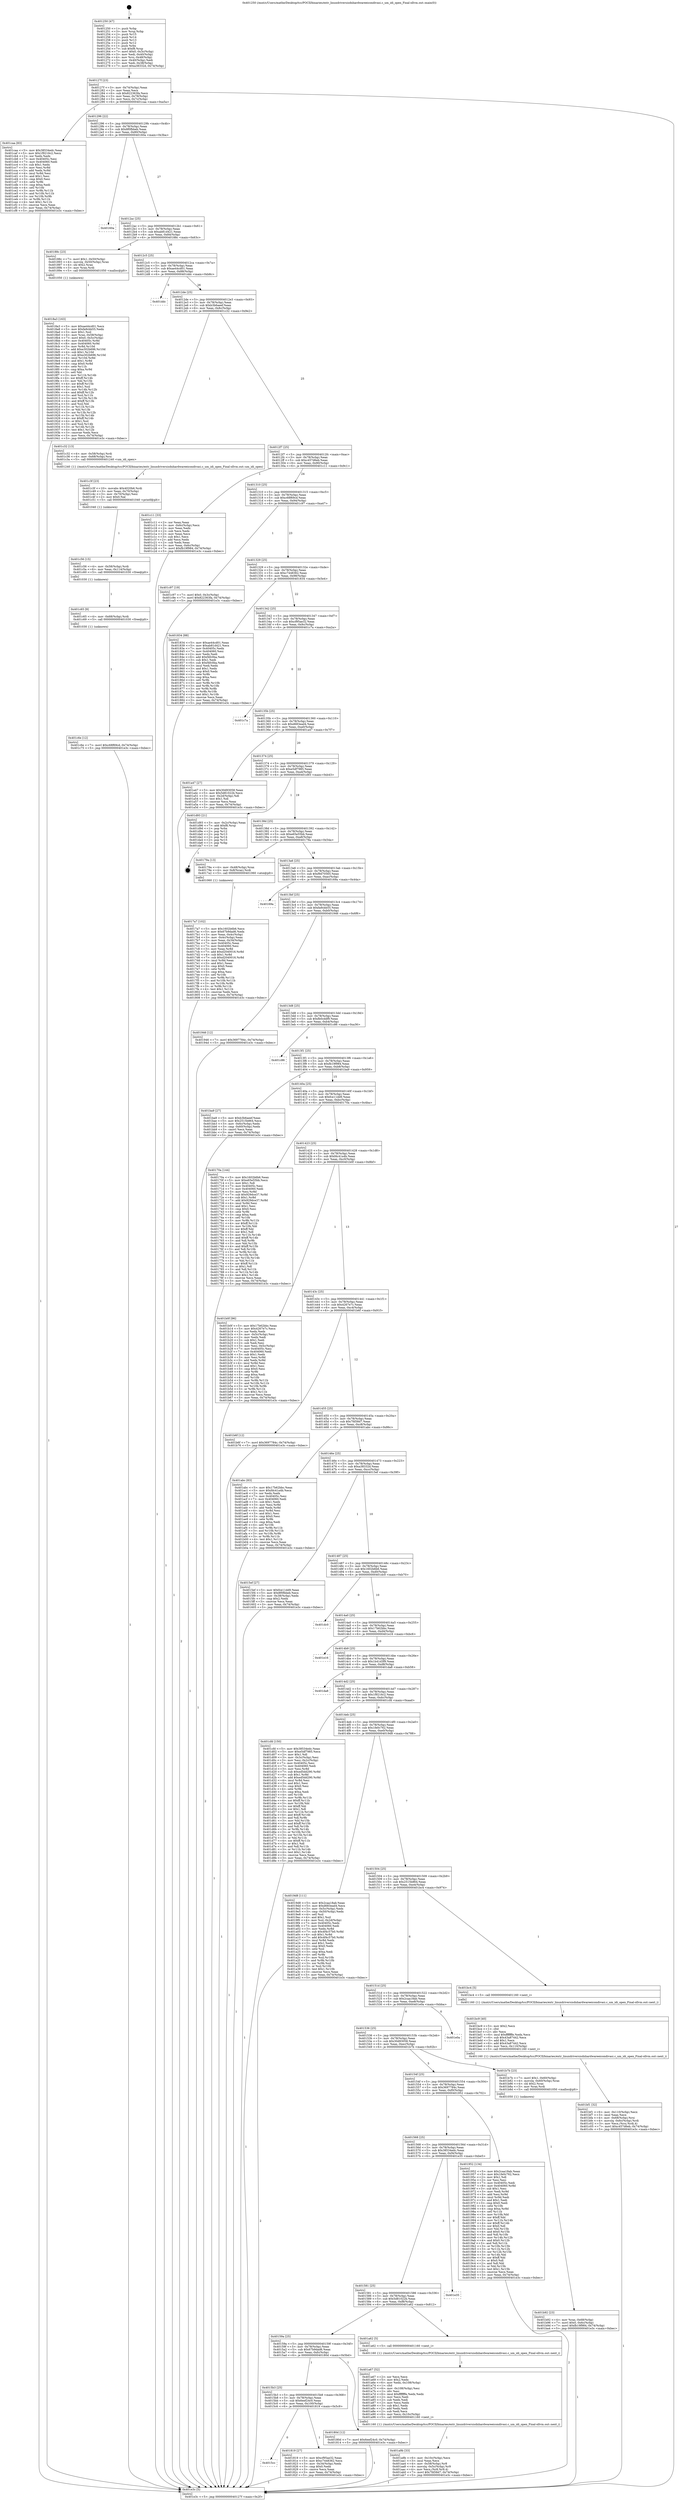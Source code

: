 digraph "0x401250" {
  label = "0x401250 (/mnt/c/Users/mathe/Desktop/tcc/POCII/binaries/extr_linuxdriversisdnhardwareeicondivasi.c_um_idi_open_Final-ollvm.out::main(0))"
  labelloc = "t"
  node[shape=record]

  Entry [label="",width=0.3,height=0.3,shape=circle,fillcolor=black,style=filled]
  "0x40127f" [label="{
     0x40127f [23]\l
     | [instrs]\l
     &nbsp;&nbsp;0x40127f \<+3\>: mov -0x74(%rbp),%eax\l
     &nbsp;&nbsp;0x401282 \<+2\>: mov %eax,%ecx\l
     &nbsp;&nbsp;0x401284 \<+6\>: sub $0x822363fa,%ecx\l
     &nbsp;&nbsp;0x40128a \<+3\>: mov %eax,-0x78(%rbp)\l
     &nbsp;&nbsp;0x40128d \<+3\>: mov %ecx,-0x7c(%rbp)\l
     &nbsp;&nbsp;0x401290 \<+6\>: je 0000000000401caa \<main+0xa5a\>\l
  }"]
  "0x401caa" [label="{
     0x401caa [83]\l
     | [instrs]\l
     &nbsp;&nbsp;0x401caa \<+5\>: mov $0x38534edc,%eax\l
     &nbsp;&nbsp;0x401caf \<+5\>: mov $0x1f9216c2,%ecx\l
     &nbsp;&nbsp;0x401cb4 \<+2\>: xor %edx,%edx\l
     &nbsp;&nbsp;0x401cb6 \<+7\>: mov 0x40405c,%esi\l
     &nbsp;&nbsp;0x401cbd \<+7\>: mov 0x404060,%edi\l
     &nbsp;&nbsp;0x401cc4 \<+3\>: sub $0x1,%edx\l
     &nbsp;&nbsp;0x401cc7 \<+3\>: mov %esi,%r8d\l
     &nbsp;&nbsp;0x401cca \<+3\>: add %edx,%r8d\l
     &nbsp;&nbsp;0x401ccd \<+4\>: imul %r8d,%esi\l
     &nbsp;&nbsp;0x401cd1 \<+3\>: and $0x1,%esi\l
     &nbsp;&nbsp;0x401cd4 \<+3\>: cmp $0x0,%esi\l
     &nbsp;&nbsp;0x401cd7 \<+4\>: sete %r9b\l
     &nbsp;&nbsp;0x401cdb \<+3\>: cmp $0xa,%edi\l
     &nbsp;&nbsp;0x401cde \<+4\>: setl %r10b\l
     &nbsp;&nbsp;0x401ce2 \<+3\>: mov %r9b,%r11b\l
     &nbsp;&nbsp;0x401ce5 \<+3\>: and %r10b,%r11b\l
     &nbsp;&nbsp;0x401ce8 \<+3\>: xor %r10b,%r9b\l
     &nbsp;&nbsp;0x401ceb \<+3\>: or %r9b,%r11b\l
     &nbsp;&nbsp;0x401cee \<+4\>: test $0x1,%r11b\l
     &nbsp;&nbsp;0x401cf2 \<+3\>: cmovne %ecx,%eax\l
     &nbsp;&nbsp;0x401cf5 \<+3\>: mov %eax,-0x74(%rbp)\l
     &nbsp;&nbsp;0x401cf8 \<+5\>: jmp 0000000000401e3c \<main+0xbec\>\l
  }"]
  "0x401296" [label="{
     0x401296 [22]\l
     | [instrs]\l
     &nbsp;&nbsp;0x401296 \<+5\>: jmp 000000000040129b \<main+0x4b\>\l
     &nbsp;&nbsp;0x40129b \<+3\>: mov -0x78(%rbp),%eax\l
     &nbsp;&nbsp;0x40129e \<+5\>: sub $0x8f0fbbeb,%eax\l
     &nbsp;&nbsp;0x4012a3 \<+3\>: mov %eax,-0x80(%rbp)\l
     &nbsp;&nbsp;0x4012a6 \<+6\>: je 000000000040160a \<main+0x3ba\>\l
  }"]
  Exit [label="",width=0.3,height=0.3,shape=circle,fillcolor=black,style=filled,peripheries=2]
  "0x40160a" [label="{
     0x40160a\l
  }", style=dashed]
  "0x4012ac" [label="{
     0x4012ac [25]\l
     | [instrs]\l
     &nbsp;&nbsp;0x4012ac \<+5\>: jmp 00000000004012b1 \<main+0x61\>\l
     &nbsp;&nbsp;0x4012b1 \<+3\>: mov -0x78(%rbp),%eax\l
     &nbsp;&nbsp;0x4012b4 \<+5\>: sub $0xab81d421,%eax\l
     &nbsp;&nbsp;0x4012b9 \<+6\>: mov %eax,-0x84(%rbp)\l
     &nbsp;&nbsp;0x4012bf \<+6\>: je 000000000040188c \<main+0x63c\>\l
  }"]
  "0x401c6e" [label="{
     0x401c6e [12]\l
     | [instrs]\l
     &nbsp;&nbsp;0x401c6e \<+7\>: movl $0xc68f69cd,-0x74(%rbp)\l
     &nbsp;&nbsp;0x401c75 \<+5\>: jmp 0000000000401e3c \<main+0xbec\>\l
  }"]
  "0x40188c" [label="{
     0x40188c [23]\l
     | [instrs]\l
     &nbsp;&nbsp;0x40188c \<+7\>: movl $0x1,-0x50(%rbp)\l
     &nbsp;&nbsp;0x401893 \<+4\>: movslq -0x50(%rbp),%rax\l
     &nbsp;&nbsp;0x401897 \<+4\>: shl $0x2,%rax\l
     &nbsp;&nbsp;0x40189b \<+3\>: mov %rax,%rdi\l
     &nbsp;&nbsp;0x40189e \<+5\>: call 0000000000401050 \<malloc@plt\>\l
     | [calls]\l
     &nbsp;&nbsp;0x401050 \{1\} (unknown)\l
  }"]
  "0x4012c5" [label="{
     0x4012c5 [25]\l
     | [instrs]\l
     &nbsp;&nbsp;0x4012c5 \<+5\>: jmp 00000000004012ca \<main+0x7a\>\l
     &nbsp;&nbsp;0x4012ca \<+3\>: mov -0x78(%rbp),%eax\l
     &nbsp;&nbsp;0x4012cd \<+5\>: sub $0xae44cd01,%eax\l
     &nbsp;&nbsp;0x4012d2 \<+6\>: mov %eax,-0x88(%rbp)\l
     &nbsp;&nbsp;0x4012d8 \<+6\>: je 0000000000401ddc \<main+0xb8c\>\l
  }"]
  "0x401c65" [label="{
     0x401c65 [9]\l
     | [instrs]\l
     &nbsp;&nbsp;0x401c65 \<+4\>: mov -0x68(%rbp),%rdi\l
     &nbsp;&nbsp;0x401c69 \<+5\>: call 0000000000401030 \<free@plt\>\l
     | [calls]\l
     &nbsp;&nbsp;0x401030 \{1\} (unknown)\l
  }"]
  "0x401ddc" [label="{
     0x401ddc\l
  }", style=dashed]
  "0x4012de" [label="{
     0x4012de [25]\l
     | [instrs]\l
     &nbsp;&nbsp;0x4012de \<+5\>: jmp 00000000004012e3 \<main+0x93\>\l
     &nbsp;&nbsp;0x4012e3 \<+3\>: mov -0x78(%rbp),%eax\l
     &nbsp;&nbsp;0x4012e6 \<+5\>: sub $0xb3b6aeef,%eax\l
     &nbsp;&nbsp;0x4012eb \<+6\>: mov %eax,-0x8c(%rbp)\l
     &nbsp;&nbsp;0x4012f1 \<+6\>: je 0000000000401c32 \<main+0x9e2\>\l
  }"]
  "0x401c56" [label="{
     0x401c56 [15]\l
     | [instrs]\l
     &nbsp;&nbsp;0x401c56 \<+4\>: mov -0x58(%rbp),%rdi\l
     &nbsp;&nbsp;0x401c5a \<+6\>: mov %eax,-0x114(%rbp)\l
     &nbsp;&nbsp;0x401c60 \<+5\>: call 0000000000401030 \<free@plt\>\l
     | [calls]\l
     &nbsp;&nbsp;0x401030 \{1\} (unknown)\l
  }"]
  "0x401c32" [label="{
     0x401c32 [13]\l
     | [instrs]\l
     &nbsp;&nbsp;0x401c32 \<+4\>: mov -0x58(%rbp),%rdi\l
     &nbsp;&nbsp;0x401c36 \<+4\>: mov -0x68(%rbp),%rsi\l
     &nbsp;&nbsp;0x401c3a \<+5\>: call 0000000000401240 \<um_idi_open\>\l
     | [calls]\l
     &nbsp;&nbsp;0x401240 \{1\} (/mnt/c/Users/mathe/Desktop/tcc/POCII/binaries/extr_linuxdriversisdnhardwareeicondivasi.c_um_idi_open_Final-ollvm.out::um_idi_open)\l
  }"]
  "0x4012f7" [label="{
     0x4012f7 [25]\l
     | [instrs]\l
     &nbsp;&nbsp;0x4012f7 \<+5\>: jmp 00000000004012fc \<main+0xac\>\l
     &nbsp;&nbsp;0x4012fc \<+3\>: mov -0x78(%rbp),%eax\l
     &nbsp;&nbsp;0x4012ff \<+5\>: sub $0xc457d6eb,%eax\l
     &nbsp;&nbsp;0x401304 \<+6\>: mov %eax,-0x90(%rbp)\l
     &nbsp;&nbsp;0x40130a \<+6\>: je 0000000000401c11 \<main+0x9c1\>\l
  }"]
  "0x401c3f" [label="{
     0x401c3f [23]\l
     | [instrs]\l
     &nbsp;&nbsp;0x401c3f \<+10\>: movabs $0x4020b6,%rdi\l
     &nbsp;&nbsp;0x401c49 \<+3\>: mov %eax,-0x70(%rbp)\l
     &nbsp;&nbsp;0x401c4c \<+3\>: mov -0x70(%rbp),%esi\l
     &nbsp;&nbsp;0x401c4f \<+2\>: mov $0x0,%al\l
     &nbsp;&nbsp;0x401c51 \<+5\>: call 0000000000401040 \<printf@plt\>\l
     | [calls]\l
     &nbsp;&nbsp;0x401040 \{1\} (unknown)\l
  }"]
  "0x401c11" [label="{
     0x401c11 [33]\l
     | [instrs]\l
     &nbsp;&nbsp;0x401c11 \<+2\>: xor %eax,%eax\l
     &nbsp;&nbsp;0x401c13 \<+3\>: mov -0x6c(%rbp),%ecx\l
     &nbsp;&nbsp;0x401c16 \<+2\>: mov %eax,%edx\l
     &nbsp;&nbsp;0x401c18 \<+2\>: sub %ecx,%edx\l
     &nbsp;&nbsp;0x401c1a \<+2\>: mov %eax,%ecx\l
     &nbsp;&nbsp;0x401c1c \<+3\>: sub $0x1,%ecx\l
     &nbsp;&nbsp;0x401c1f \<+2\>: add %ecx,%edx\l
     &nbsp;&nbsp;0x401c21 \<+2\>: sub %edx,%eax\l
     &nbsp;&nbsp;0x401c23 \<+3\>: mov %eax,-0x6c(%rbp)\l
     &nbsp;&nbsp;0x401c26 \<+7\>: movl $0xfb19f984,-0x74(%rbp)\l
     &nbsp;&nbsp;0x401c2d \<+5\>: jmp 0000000000401e3c \<main+0xbec\>\l
  }"]
  "0x401310" [label="{
     0x401310 [25]\l
     | [instrs]\l
     &nbsp;&nbsp;0x401310 \<+5\>: jmp 0000000000401315 \<main+0xc5\>\l
     &nbsp;&nbsp;0x401315 \<+3\>: mov -0x78(%rbp),%eax\l
     &nbsp;&nbsp;0x401318 \<+5\>: sub $0xc68f69cd,%eax\l
     &nbsp;&nbsp;0x40131d \<+6\>: mov %eax,-0x94(%rbp)\l
     &nbsp;&nbsp;0x401323 \<+6\>: je 0000000000401c97 \<main+0xa47\>\l
  }"]
  "0x401bf1" [label="{
     0x401bf1 [32]\l
     | [instrs]\l
     &nbsp;&nbsp;0x401bf1 \<+6\>: mov -0x110(%rbp),%ecx\l
     &nbsp;&nbsp;0x401bf7 \<+3\>: imul %eax,%ecx\l
     &nbsp;&nbsp;0x401bfa \<+4\>: mov -0x68(%rbp),%rsi\l
     &nbsp;&nbsp;0x401bfe \<+4\>: movslq -0x6c(%rbp),%rdi\l
     &nbsp;&nbsp;0x401c02 \<+3\>: mov %ecx,(%rsi,%rdi,4)\l
     &nbsp;&nbsp;0x401c05 \<+7\>: movl $0xc457d6eb,-0x74(%rbp)\l
     &nbsp;&nbsp;0x401c0c \<+5\>: jmp 0000000000401e3c \<main+0xbec\>\l
  }"]
  "0x401c97" [label="{
     0x401c97 [19]\l
     | [instrs]\l
     &nbsp;&nbsp;0x401c97 \<+7\>: movl $0x0,-0x3c(%rbp)\l
     &nbsp;&nbsp;0x401c9e \<+7\>: movl $0x822363fa,-0x74(%rbp)\l
     &nbsp;&nbsp;0x401ca5 \<+5\>: jmp 0000000000401e3c \<main+0xbec\>\l
  }"]
  "0x401329" [label="{
     0x401329 [25]\l
     | [instrs]\l
     &nbsp;&nbsp;0x401329 \<+5\>: jmp 000000000040132e \<main+0xde\>\l
     &nbsp;&nbsp;0x40132e \<+3\>: mov -0x78(%rbp),%eax\l
     &nbsp;&nbsp;0x401331 \<+5\>: sub $0xc7448362,%eax\l
     &nbsp;&nbsp;0x401336 \<+6\>: mov %eax,-0x98(%rbp)\l
     &nbsp;&nbsp;0x40133c \<+6\>: je 0000000000401834 \<main+0x5e4\>\l
  }"]
  "0x401bc9" [label="{
     0x401bc9 [40]\l
     | [instrs]\l
     &nbsp;&nbsp;0x401bc9 \<+5\>: mov $0x2,%ecx\l
     &nbsp;&nbsp;0x401bce \<+1\>: cltd\l
     &nbsp;&nbsp;0x401bcf \<+2\>: idiv %ecx\l
     &nbsp;&nbsp;0x401bd1 \<+6\>: imul $0xfffffffe,%edx,%ecx\l
     &nbsp;&nbsp;0x401bd7 \<+6\>: sub $0x43a87442,%ecx\l
     &nbsp;&nbsp;0x401bdd \<+3\>: add $0x1,%ecx\l
     &nbsp;&nbsp;0x401be0 \<+6\>: add $0x43a87442,%ecx\l
     &nbsp;&nbsp;0x401be6 \<+6\>: mov %ecx,-0x110(%rbp)\l
     &nbsp;&nbsp;0x401bec \<+5\>: call 0000000000401160 \<next_i\>\l
     | [calls]\l
     &nbsp;&nbsp;0x401160 \{1\} (/mnt/c/Users/mathe/Desktop/tcc/POCII/binaries/extr_linuxdriversisdnhardwareeicondivasi.c_um_idi_open_Final-ollvm.out::next_i)\l
  }"]
  "0x401834" [label="{
     0x401834 [88]\l
     | [instrs]\l
     &nbsp;&nbsp;0x401834 \<+5\>: mov $0xae44cd01,%eax\l
     &nbsp;&nbsp;0x401839 \<+5\>: mov $0xab81d421,%ecx\l
     &nbsp;&nbsp;0x40183e \<+7\>: mov 0x40405c,%edx\l
     &nbsp;&nbsp;0x401845 \<+7\>: mov 0x404060,%esi\l
     &nbsp;&nbsp;0x40184c \<+2\>: mov %edx,%edi\l
     &nbsp;&nbsp;0x40184e \<+6\>: add $0xf4fc0ba,%edi\l
     &nbsp;&nbsp;0x401854 \<+3\>: sub $0x1,%edi\l
     &nbsp;&nbsp;0x401857 \<+6\>: sub $0xf4fc0ba,%edi\l
     &nbsp;&nbsp;0x40185d \<+3\>: imul %edi,%edx\l
     &nbsp;&nbsp;0x401860 \<+3\>: and $0x1,%edx\l
     &nbsp;&nbsp;0x401863 \<+3\>: cmp $0x0,%edx\l
     &nbsp;&nbsp;0x401866 \<+4\>: sete %r8b\l
     &nbsp;&nbsp;0x40186a \<+3\>: cmp $0xa,%esi\l
     &nbsp;&nbsp;0x40186d \<+4\>: setl %r9b\l
     &nbsp;&nbsp;0x401871 \<+3\>: mov %r8b,%r10b\l
     &nbsp;&nbsp;0x401874 \<+3\>: and %r9b,%r10b\l
     &nbsp;&nbsp;0x401877 \<+3\>: xor %r9b,%r8b\l
     &nbsp;&nbsp;0x40187a \<+3\>: or %r8b,%r10b\l
     &nbsp;&nbsp;0x40187d \<+4\>: test $0x1,%r10b\l
     &nbsp;&nbsp;0x401881 \<+3\>: cmovne %ecx,%eax\l
     &nbsp;&nbsp;0x401884 \<+3\>: mov %eax,-0x74(%rbp)\l
     &nbsp;&nbsp;0x401887 \<+5\>: jmp 0000000000401e3c \<main+0xbec\>\l
  }"]
  "0x401342" [label="{
     0x401342 [25]\l
     | [instrs]\l
     &nbsp;&nbsp;0x401342 \<+5\>: jmp 0000000000401347 \<main+0xf7\>\l
     &nbsp;&nbsp;0x401347 \<+3\>: mov -0x78(%rbp),%eax\l
     &nbsp;&nbsp;0x40134a \<+5\>: sub $0xcf95ae32,%eax\l
     &nbsp;&nbsp;0x40134f \<+6\>: mov %eax,-0x9c(%rbp)\l
     &nbsp;&nbsp;0x401355 \<+6\>: je 0000000000401c7a \<main+0xa2a\>\l
  }"]
  "0x401b92" [label="{
     0x401b92 [23]\l
     | [instrs]\l
     &nbsp;&nbsp;0x401b92 \<+4\>: mov %rax,-0x68(%rbp)\l
     &nbsp;&nbsp;0x401b96 \<+7\>: movl $0x0,-0x6c(%rbp)\l
     &nbsp;&nbsp;0x401b9d \<+7\>: movl $0xfb19f984,-0x74(%rbp)\l
     &nbsp;&nbsp;0x401ba4 \<+5\>: jmp 0000000000401e3c \<main+0xbec\>\l
  }"]
  "0x401c7a" [label="{
     0x401c7a\l
  }", style=dashed]
  "0x40135b" [label="{
     0x40135b [25]\l
     | [instrs]\l
     &nbsp;&nbsp;0x40135b \<+5\>: jmp 0000000000401360 \<main+0x110\>\l
     &nbsp;&nbsp;0x401360 \<+3\>: mov -0x78(%rbp),%eax\l
     &nbsp;&nbsp;0x401363 \<+5\>: sub $0xd683ead4,%eax\l
     &nbsp;&nbsp;0x401368 \<+6\>: mov %eax,-0xa0(%rbp)\l
     &nbsp;&nbsp;0x40136e \<+6\>: je 0000000000401a47 \<main+0x7f7\>\l
  }"]
  "0x401a9b" [label="{
     0x401a9b [33]\l
     | [instrs]\l
     &nbsp;&nbsp;0x401a9b \<+6\>: mov -0x10c(%rbp),%ecx\l
     &nbsp;&nbsp;0x401aa1 \<+3\>: imul %eax,%ecx\l
     &nbsp;&nbsp;0x401aa4 \<+4\>: mov -0x58(%rbp),%r8\l
     &nbsp;&nbsp;0x401aa8 \<+4\>: movslq -0x5c(%rbp),%r9\l
     &nbsp;&nbsp;0x401aac \<+4\>: mov %ecx,(%r8,%r9,4)\l
     &nbsp;&nbsp;0x401ab0 \<+7\>: movl $0x7fd58d7,-0x74(%rbp)\l
     &nbsp;&nbsp;0x401ab7 \<+5\>: jmp 0000000000401e3c \<main+0xbec\>\l
  }"]
  "0x401a47" [label="{
     0x401a47 [27]\l
     | [instrs]\l
     &nbsp;&nbsp;0x401a47 \<+5\>: mov $0x30d93058,%eax\l
     &nbsp;&nbsp;0x401a4c \<+5\>: mov $0x5d81022b,%ecx\l
     &nbsp;&nbsp;0x401a51 \<+3\>: mov -0x2d(%rbp),%dl\l
     &nbsp;&nbsp;0x401a54 \<+3\>: test $0x1,%dl\l
     &nbsp;&nbsp;0x401a57 \<+3\>: cmovne %ecx,%eax\l
     &nbsp;&nbsp;0x401a5a \<+3\>: mov %eax,-0x74(%rbp)\l
     &nbsp;&nbsp;0x401a5d \<+5\>: jmp 0000000000401e3c \<main+0xbec\>\l
  }"]
  "0x401374" [label="{
     0x401374 [25]\l
     | [instrs]\l
     &nbsp;&nbsp;0x401374 \<+5\>: jmp 0000000000401379 \<main+0x129\>\l
     &nbsp;&nbsp;0x401379 \<+3\>: mov -0x78(%rbp),%eax\l
     &nbsp;&nbsp;0x40137c \<+5\>: sub $0xe5df7985,%eax\l
     &nbsp;&nbsp;0x401381 \<+6\>: mov %eax,-0xa4(%rbp)\l
     &nbsp;&nbsp;0x401387 \<+6\>: je 0000000000401d93 \<main+0xb43\>\l
  }"]
  "0x401a67" [label="{
     0x401a67 [52]\l
     | [instrs]\l
     &nbsp;&nbsp;0x401a67 \<+2\>: xor %ecx,%ecx\l
     &nbsp;&nbsp;0x401a69 \<+5\>: mov $0x2,%edx\l
     &nbsp;&nbsp;0x401a6e \<+6\>: mov %edx,-0x108(%rbp)\l
     &nbsp;&nbsp;0x401a74 \<+1\>: cltd\l
     &nbsp;&nbsp;0x401a75 \<+6\>: mov -0x108(%rbp),%esi\l
     &nbsp;&nbsp;0x401a7b \<+2\>: idiv %esi\l
     &nbsp;&nbsp;0x401a7d \<+6\>: imul $0xfffffffe,%edx,%edx\l
     &nbsp;&nbsp;0x401a83 \<+2\>: mov %ecx,%edi\l
     &nbsp;&nbsp;0x401a85 \<+2\>: sub %edx,%edi\l
     &nbsp;&nbsp;0x401a87 \<+2\>: mov %ecx,%edx\l
     &nbsp;&nbsp;0x401a89 \<+3\>: sub $0x1,%edx\l
     &nbsp;&nbsp;0x401a8c \<+2\>: add %edx,%edi\l
     &nbsp;&nbsp;0x401a8e \<+2\>: sub %edi,%ecx\l
     &nbsp;&nbsp;0x401a90 \<+6\>: mov %ecx,-0x10c(%rbp)\l
     &nbsp;&nbsp;0x401a96 \<+5\>: call 0000000000401160 \<next_i\>\l
     | [calls]\l
     &nbsp;&nbsp;0x401160 \{1\} (/mnt/c/Users/mathe/Desktop/tcc/POCII/binaries/extr_linuxdriversisdnhardwareeicondivasi.c_um_idi_open_Final-ollvm.out::next_i)\l
  }"]
  "0x401d93" [label="{
     0x401d93 [21]\l
     | [instrs]\l
     &nbsp;&nbsp;0x401d93 \<+3\>: mov -0x2c(%rbp),%eax\l
     &nbsp;&nbsp;0x401d96 \<+7\>: add $0xf8,%rsp\l
     &nbsp;&nbsp;0x401d9d \<+1\>: pop %rbx\l
     &nbsp;&nbsp;0x401d9e \<+2\>: pop %r12\l
     &nbsp;&nbsp;0x401da0 \<+2\>: pop %r13\l
     &nbsp;&nbsp;0x401da2 \<+2\>: pop %r14\l
     &nbsp;&nbsp;0x401da4 \<+2\>: pop %r15\l
     &nbsp;&nbsp;0x401da6 \<+1\>: pop %rbp\l
     &nbsp;&nbsp;0x401da7 \<+1\>: ret\l
  }"]
  "0x40138d" [label="{
     0x40138d [25]\l
     | [instrs]\l
     &nbsp;&nbsp;0x40138d \<+5\>: jmp 0000000000401392 \<main+0x142\>\l
     &nbsp;&nbsp;0x401392 \<+3\>: mov -0x78(%rbp),%eax\l
     &nbsp;&nbsp;0x401395 \<+5\>: sub $0xe65e55bb,%eax\l
     &nbsp;&nbsp;0x40139a \<+6\>: mov %eax,-0xa8(%rbp)\l
     &nbsp;&nbsp;0x4013a0 \<+6\>: je 000000000040179a \<main+0x54a\>\l
  }"]
  "0x4018a3" [label="{
     0x4018a3 [163]\l
     | [instrs]\l
     &nbsp;&nbsp;0x4018a3 \<+5\>: mov $0xae44cd01,%ecx\l
     &nbsp;&nbsp;0x4018a8 \<+5\>: mov $0xfa9cbb55,%edx\l
     &nbsp;&nbsp;0x4018ad \<+3\>: mov $0x1,%sil\l
     &nbsp;&nbsp;0x4018b0 \<+4\>: mov %rax,-0x58(%rbp)\l
     &nbsp;&nbsp;0x4018b4 \<+7\>: movl $0x0,-0x5c(%rbp)\l
     &nbsp;&nbsp;0x4018bb \<+8\>: mov 0x40405c,%r8d\l
     &nbsp;&nbsp;0x4018c3 \<+8\>: mov 0x404060,%r9d\l
     &nbsp;&nbsp;0x4018cb \<+3\>: mov %r8d,%r10d\l
     &nbsp;&nbsp;0x4018ce \<+7\>: add $0xe302b696,%r10d\l
     &nbsp;&nbsp;0x4018d5 \<+4\>: sub $0x1,%r10d\l
     &nbsp;&nbsp;0x4018d9 \<+7\>: sub $0xe302b696,%r10d\l
     &nbsp;&nbsp;0x4018e0 \<+4\>: imul %r10d,%r8d\l
     &nbsp;&nbsp;0x4018e4 \<+4\>: and $0x1,%r8d\l
     &nbsp;&nbsp;0x4018e8 \<+4\>: cmp $0x0,%r8d\l
     &nbsp;&nbsp;0x4018ec \<+4\>: sete %r11b\l
     &nbsp;&nbsp;0x4018f0 \<+4\>: cmp $0xa,%r9d\l
     &nbsp;&nbsp;0x4018f4 \<+3\>: setl %bl\l
     &nbsp;&nbsp;0x4018f7 \<+3\>: mov %r11b,%r14b\l
     &nbsp;&nbsp;0x4018fa \<+4\>: xor $0xff,%r14b\l
     &nbsp;&nbsp;0x4018fe \<+3\>: mov %bl,%r15b\l
     &nbsp;&nbsp;0x401901 \<+4\>: xor $0xff,%r15b\l
     &nbsp;&nbsp;0x401905 \<+4\>: xor $0x1,%sil\l
     &nbsp;&nbsp;0x401909 \<+3\>: mov %r14b,%r12b\l
     &nbsp;&nbsp;0x40190c \<+4\>: and $0xff,%r12b\l
     &nbsp;&nbsp;0x401910 \<+3\>: and %sil,%r11b\l
     &nbsp;&nbsp;0x401913 \<+3\>: mov %r15b,%r13b\l
     &nbsp;&nbsp;0x401916 \<+4\>: and $0xff,%r13b\l
     &nbsp;&nbsp;0x40191a \<+3\>: and %sil,%bl\l
     &nbsp;&nbsp;0x40191d \<+3\>: or %r11b,%r12b\l
     &nbsp;&nbsp;0x401920 \<+3\>: or %bl,%r13b\l
     &nbsp;&nbsp;0x401923 \<+3\>: xor %r13b,%r12b\l
     &nbsp;&nbsp;0x401926 \<+3\>: or %r15b,%r14b\l
     &nbsp;&nbsp;0x401929 \<+4\>: xor $0xff,%r14b\l
     &nbsp;&nbsp;0x40192d \<+4\>: or $0x1,%sil\l
     &nbsp;&nbsp;0x401931 \<+3\>: and %sil,%r14b\l
     &nbsp;&nbsp;0x401934 \<+3\>: or %r14b,%r12b\l
     &nbsp;&nbsp;0x401937 \<+4\>: test $0x1,%r12b\l
     &nbsp;&nbsp;0x40193b \<+3\>: cmovne %edx,%ecx\l
     &nbsp;&nbsp;0x40193e \<+3\>: mov %ecx,-0x74(%rbp)\l
     &nbsp;&nbsp;0x401941 \<+5\>: jmp 0000000000401e3c \<main+0xbec\>\l
  }"]
  "0x40179a" [label="{
     0x40179a [13]\l
     | [instrs]\l
     &nbsp;&nbsp;0x40179a \<+4\>: mov -0x48(%rbp),%rax\l
     &nbsp;&nbsp;0x40179e \<+4\>: mov 0x8(%rax),%rdi\l
     &nbsp;&nbsp;0x4017a2 \<+5\>: call 0000000000401060 \<atoi@plt\>\l
     | [calls]\l
     &nbsp;&nbsp;0x401060 \{1\} (unknown)\l
  }"]
  "0x4013a6" [label="{
     0x4013a6 [25]\l
     | [instrs]\l
     &nbsp;&nbsp;0x4013a6 \<+5\>: jmp 00000000004013ab \<main+0x15b\>\l
     &nbsp;&nbsp;0x4013ab \<+3\>: mov -0x78(%rbp),%eax\l
     &nbsp;&nbsp;0x4013ae \<+5\>: sub $0xf9d70565,%eax\l
     &nbsp;&nbsp;0x4013b3 \<+6\>: mov %eax,-0xac(%rbp)\l
     &nbsp;&nbsp;0x4013b9 \<+6\>: je 000000000040169a \<main+0x44a\>\l
  }"]
  "0x4015cc" [label="{
     0x4015cc\l
  }", style=dashed]
  "0x40169a" [label="{
     0x40169a\l
  }", style=dashed]
  "0x4013bf" [label="{
     0x4013bf [25]\l
     | [instrs]\l
     &nbsp;&nbsp;0x4013bf \<+5\>: jmp 00000000004013c4 \<main+0x174\>\l
     &nbsp;&nbsp;0x4013c4 \<+3\>: mov -0x78(%rbp),%eax\l
     &nbsp;&nbsp;0x4013c7 \<+5\>: sub $0xfa9cbb55,%eax\l
     &nbsp;&nbsp;0x4013cc \<+6\>: mov %eax,-0xb0(%rbp)\l
     &nbsp;&nbsp;0x4013d2 \<+6\>: je 0000000000401946 \<main+0x6f6\>\l
  }"]
  "0x401819" [label="{
     0x401819 [27]\l
     | [instrs]\l
     &nbsp;&nbsp;0x401819 \<+5\>: mov $0xcf95ae32,%eax\l
     &nbsp;&nbsp;0x40181e \<+5\>: mov $0xc7448362,%ecx\l
     &nbsp;&nbsp;0x401823 \<+3\>: mov -0x34(%rbp),%edx\l
     &nbsp;&nbsp;0x401826 \<+3\>: cmp $0x0,%edx\l
     &nbsp;&nbsp;0x401829 \<+3\>: cmove %ecx,%eax\l
     &nbsp;&nbsp;0x40182c \<+3\>: mov %eax,-0x74(%rbp)\l
     &nbsp;&nbsp;0x40182f \<+5\>: jmp 0000000000401e3c \<main+0xbec\>\l
  }"]
  "0x401946" [label="{
     0x401946 [12]\l
     | [instrs]\l
     &nbsp;&nbsp;0x401946 \<+7\>: movl $0x3697784c,-0x74(%rbp)\l
     &nbsp;&nbsp;0x40194d \<+5\>: jmp 0000000000401e3c \<main+0xbec\>\l
  }"]
  "0x4013d8" [label="{
     0x4013d8 [25]\l
     | [instrs]\l
     &nbsp;&nbsp;0x4013d8 \<+5\>: jmp 00000000004013dd \<main+0x18d\>\l
     &nbsp;&nbsp;0x4013dd \<+3\>: mov -0x78(%rbp),%eax\l
     &nbsp;&nbsp;0x4013e0 \<+5\>: sub $0xfb0cddf9,%eax\l
     &nbsp;&nbsp;0x4013e5 \<+6\>: mov %eax,-0xb4(%rbp)\l
     &nbsp;&nbsp;0x4013eb \<+6\>: je 0000000000401c86 \<main+0xa36\>\l
  }"]
  "0x4015b3" [label="{
     0x4015b3 [25]\l
     | [instrs]\l
     &nbsp;&nbsp;0x4015b3 \<+5\>: jmp 00000000004015b8 \<main+0x368\>\l
     &nbsp;&nbsp;0x4015b8 \<+3\>: mov -0x78(%rbp),%eax\l
     &nbsp;&nbsp;0x4015bb \<+5\>: sub $0x6eef24c0,%eax\l
     &nbsp;&nbsp;0x4015c0 \<+6\>: mov %eax,-0x100(%rbp)\l
     &nbsp;&nbsp;0x4015c6 \<+6\>: je 0000000000401819 \<main+0x5c9\>\l
  }"]
  "0x401c86" [label="{
     0x401c86\l
  }", style=dashed]
  "0x4013f1" [label="{
     0x4013f1 [25]\l
     | [instrs]\l
     &nbsp;&nbsp;0x4013f1 \<+5\>: jmp 00000000004013f6 \<main+0x1a6\>\l
     &nbsp;&nbsp;0x4013f6 \<+3\>: mov -0x78(%rbp),%eax\l
     &nbsp;&nbsp;0x4013f9 \<+5\>: sub $0xfb19f984,%eax\l
     &nbsp;&nbsp;0x4013fe \<+6\>: mov %eax,-0xb8(%rbp)\l
     &nbsp;&nbsp;0x401404 \<+6\>: je 0000000000401ba9 \<main+0x959\>\l
  }"]
  "0x40180d" [label="{
     0x40180d [12]\l
     | [instrs]\l
     &nbsp;&nbsp;0x40180d \<+7\>: movl $0x6eef24c0,-0x74(%rbp)\l
     &nbsp;&nbsp;0x401814 \<+5\>: jmp 0000000000401e3c \<main+0xbec\>\l
  }"]
  "0x401ba9" [label="{
     0x401ba9 [27]\l
     | [instrs]\l
     &nbsp;&nbsp;0x401ba9 \<+5\>: mov $0xb3b6aeef,%eax\l
     &nbsp;&nbsp;0x401bae \<+5\>: mov $0x2515b864,%ecx\l
     &nbsp;&nbsp;0x401bb3 \<+3\>: mov -0x6c(%rbp),%edx\l
     &nbsp;&nbsp;0x401bb6 \<+3\>: cmp -0x60(%rbp),%edx\l
     &nbsp;&nbsp;0x401bb9 \<+3\>: cmovl %ecx,%eax\l
     &nbsp;&nbsp;0x401bbc \<+3\>: mov %eax,-0x74(%rbp)\l
     &nbsp;&nbsp;0x401bbf \<+5\>: jmp 0000000000401e3c \<main+0xbec\>\l
  }"]
  "0x40140a" [label="{
     0x40140a [25]\l
     | [instrs]\l
     &nbsp;&nbsp;0x40140a \<+5\>: jmp 000000000040140f \<main+0x1bf\>\l
     &nbsp;&nbsp;0x40140f \<+3\>: mov -0x78(%rbp),%eax\l
     &nbsp;&nbsp;0x401412 \<+5\>: sub $0xfce11dd9,%eax\l
     &nbsp;&nbsp;0x401417 \<+6\>: mov %eax,-0xbc(%rbp)\l
     &nbsp;&nbsp;0x40141d \<+6\>: je 000000000040170a \<main+0x4ba\>\l
  }"]
  "0x40159a" [label="{
     0x40159a [25]\l
     | [instrs]\l
     &nbsp;&nbsp;0x40159a \<+5\>: jmp 000000000040159f \<main+0x34f\>\l
     &nbsp;&nbsp;0x40159f \<+3\>: mov -0x78(%rbp),%eax\l
     &nbsp;&nbsp;0x4015a2 \<+5\>: sub $0x67b9dad6,%eax\l
     &nbsp;&nbsp;0x4015a7 \<+6\>: mov %eax,-0xfc(%rbp)\l
     &nbsp;&nbsp;0x4015ad \<+6\>: je 000000000040180d \<main+0x5bd\>\l
  }"]
  "0x40170a" [label="{
     0x40170a [144]\l
     | [instrs]\l
     &nbsp;&nbsp;0x40170a \<+5\>: mov $0x1602b6b6,%eax\l
     &nbsp;&nbsp;0x40170f \<+5\>: mov $0xe65e55bb,%ecx\l
     &nbsp;&nbsp;0x401714 \<+2\>: mov $0x1,%dl\l
     &nbsp;&nbsp;0x401716 \<+7\>: mov 0x40405c,%esi\l
     &nbsp;&nbsp;0x40171d \<+7\>: mov 0x404060,%edi\l
     &nbsp;&nbsp;0x401724 \<+3\>: mov %esi,%r8d\l
     &nbsp;&nbsp;0x401727 \<+7\>: sub $0x929dce37,%r8d\l
     &nbsp;&nbsp;0x40172e \<+4\>: sub $0x1,%r8d\l
     &nbsp;&nbsp;0x401732 \<+7\>: add $0x929dce37,%r8d\l
     &nbsp;&nbsp;0x401739 \<+4\>: imul %r8d,%esi\l
     &nbsp;&nbsp;0x40173d \<+3\>: and $0x1,%esi\l
     &nbsp;&nbsp;0x401740 \<+3\>: cmp $0x0,%esi\l
     &nbsp;&nbsp;0x401743 \<+4\>: sete %r9b\l
     &nbsp;&nbsp;0x401747 \<+3\>: cmp $0xa,%edi\l
     &nbsp;&nbsp;0x40174a \<+4\>: setl %r10b\l
     &nbsp;&nbsp;0x40174e \<+3\>: mov %r9b,%r11b\l
     &nbsp;&nbsp;0x401751 \<+4\>: xor $0xff,%r11b\l
     &nbsp;&nbsp;0x401755 \<+3\>: mov %r10b,%bl\l
     &nbsp;&nbsp;0x401758 \<+3\>: xor $0xff,%bl\l
     &nbsp;&nbsp;0x40175b \<+3\>: xor $0x1,%dl\l
     &nbsp;&nbsp;0x40175e \<+3\>: mov %r11b,%r14b\l
     &nbsp;&nbsp;0x401761 \<+4\>: and $0xff,%r14b\l
     &nbsp;&nbsp;0x401765 \<+3\>: and %dl,%r9b\l
     &nbsp;&nbsp;0x401768 \<+3\>: mov %bl,%r15b\l
     &nbsp;&nbsp;0x40176b \<+4\>: and $0xff,%r15b\l
     &nbsp;&nbsp;0x40176f \<+3\>: and %dl,%r10b\l
     &nbsp;&nbsp;0x401772 \<+3\>: or %r9b,%r14b\l
     &nbsp;&nbsp;0x401775 \<+3\>: or %r10b,%r15b\l
     &nbsp;&nbsp;0x401778 \<+3\>: xor %r15b,%r14b\l
     &nbsp;&nbsp;0x40177b \<+3\>: or %bl,%r11b\l
     &nbsp;&nbsp;0x40177e \<+4\>: xor $0xff,%r11b\l
     &nbsp;&nbsp;0x401782 \<+3\>: or $0x1,%dl\l
     &nbsp;&nbsp;0x401785 \<+3\>: and %dl,%r11b\l
     &nbsp;&nbsp;0x401788 \<+3\>: or %r11b,%r14b\l
     &nbsp;&nbsp;0x40178b \<+4\>: test $0x1,%r14b\l
     &nbsp;&nbsp;0x40178f \<+3\>: cmovne %ecx,%eax\l
     &nbsp;&nbsp;0x401792 \<+3\>: mov %eax,-0x74(%rbp)\l
     &nbsp;&nbsp;0x401795 \<+5\>: jmp 0000000000401e3c \<main+0xbec\>\l
  }"]
  "0x401423" [label="{
     0x401423 [25]\l
     | [instrs]\l
     &nbsp;&nbsp;0x401423 \<+5\>: jmp 0000000000401428 \<main+0x1d8\>\l
     &nbsp;&nbsp;0x401428 \<+3\>: mov -0x78(%rbp),%eax\l
     &nbsp;&nbsp;0x40142b \<+5\>: sub $0xfdc41a4b,%eax\l
     &nbsp;&nbsp;0x401430 \<+6\>: mov %eax,-0xc0(%rbp)\l
     &nbsp;&nbsp;0x401436 \<+6\>: je 0000000000401b0f \<main+0x8bf\>\l
  }"]
  "0x401a62" [label="{
     0x401a62 [5]\l
     | [instrs]\l
     &nbsp;&nbsp;0x401a62 \<+5\>: call 0000000000401160 \<next_i\>\l
     | [calls]\l
     &nbsp;&nbsp;0x401160 \{1\} (/mnt/c/Users/mathe/Desktop/tcc/POCII/binaries/extr_linuxdriversisdnhardwareeicondivasi.c_um_idi_open_Final-ollvm.out::next_i)\l
  }"]
  "0x401b0f" [label="{
     0x401b0f [96]\l
     | [instrs]\l
     &nbsp;&nbsp;0x401b0f \<+5\>: mov $0x17b62bbc,%eax\l
     &nbsp;&nbsp;0x401b14 \<+5\>: mov $0x4267e7c,%ecx\l
     &nbsp;&nbsp;0x401b19 \<+2\>: xor %edx,%edx\l
     &nbsp;&nbsp;0x401b1b \<+3\>: mov -0x5c(%rbp),%esi\l
     &nbsp;&nbsp;0x401b1e \<+2\>: mov %edx,%edi\l
     &nbsp;&nbsp;0x401b20 \<+3\>: sub $0x1,%edi\l
     &nbsp;&nbsp;0x401b23 \<+2\>: sub %edi,%esi\l
     &nbsp;&nbsp;0x401b25 \<+3\>: mov %esi,-0x5c(%rbp)\l
     &nbsp;&nbsp;0x401b28 \<+7\>: mov 0x40405c,%esi\l
     &nbsp;&nbsp;0x401b2f \<+7\>: mov 0x404060,%edi\l
     &nbsp;&nbsp;0x401b36 \<+3\>: sub $0x1,%edx\l
     &nbsp;&nbsp;0x401b39 \<+3\>: mov %esi,%r8d\l
     &nbsp;&nbsp;0x401b3c \<+3\>: add %edx,%r8d\l
     &nbsp;&nbsp;0x401b3f \<+4\>: imul %r8d,%esi\l
     &nbsp;&nbsp;0x401b43 \<+3\>: and $0x1,%esi\l
     &nbsp;&nbsp;0x401b46 \<+3\>: cmp $0x0,%esi\l
     &nbsp;&nbsp;0x401b49 \<+4\>: sete %r9b\l
     &nbsp;&nbsp;0x401b4d \<+3\>: cmp $0xa,%edi\l
     &nbsp;&nbsp;0x401b50 \<+4\>: setl %r10b\l
     &nbsp;&nbsp;0x401b54 \<+3\>: mov %r9b,%r11b\l
     &nbsp;&nbsp;0x401b57 \<+3\>: and %r10b,%r11b\l
     &nbsp;&nbsp;0x401b5a \<+3\>: xor %r10b,%r9b\l
     &nbsp;&nbsp;0x401b5d \<+3\>: or %r9b,%r11b\l
     &nbsp;&nbsp;0x401b60 \<+4\>: test $0x1,%r11b\l
     &nbsp;&nbsp;0x401b64 \<+3\>: cmovne %ecx,%eax\l
     &nbsp;&nbsp;0x401b67 \<+3\>: mov %eax,-0x74(%rbp)\l
     &nbsp;&nbsp;0x401b6a \<+5\>: jmp 0000000000401e3c \<main+0xbec\>\l
  }"]
  "0x40143c" [label="{
     0x40143c [25]\l
     | [instrs]\l
     &nbsp;&nbsp;0x40143c \<+5\>: jmp 0000000000401441 \<main+0x1f1\>\l
     &nbsp;&nbsp;0x401441 \<+3\>: mov -0x78(%rbp),%eax\l
     &nbsp;&nbsp;0x401444 \<+5\>: sub $0x4267e7c,%eax\l
     &nbsp;&nbsp;0x401449 \<+6\>: mov %eax,-0xc4(%rbp)\l
     &nbsp;&nbsp;0x40144f \<+6\>: je 0000000000401b6f \<main+0x91f\>\l
  }"]
  "0x401581" [label="{
     0x401581 [25]\l
     | [instrs]\l
     &nbsp;&nbsp;0x401581 \<+5\>: jmp 0000000000401586 \<main+0x336\>\l
     &nbsp;&nbsp;0x401586 \<+3\>: mov -0x78(%rbp),%eax\l
     &nbsp;&nbsp;0x401589 \<+5\>: sub $0x5d81022b,%eax\l
     &nbsp;&nbsp;0x40158e \<+6\>: mov %eax,-0xf8(%rbp)\l
     &nbsp;&nbsp;0x401594 \<+6\>: je 0000000000401a62 \<main+0x812\>\l
  }"]
  "0x401b6f" [label="{
     0x401b6f [12]\l
     | [instrs]\l
     &nbsp;&nbsp;0x401b6f \<+7\>: movl $0x3697784c,-0x74(%rbp)\l
     &nbsp;&nbsp;0x401b76 \<+5\>: jmp 0000000000401e3c \<main+0xbec\>\l
  }"]
  "0x401455" [label="{
     0x401455 [25]\l
     | [instrs]\l
     &nbsp;&nbsp;0x401455 \<+5\>: jmp 000000000040145a \<main+0x20a\>\l
     &nbsp;&nbsp;0x40145a \<+3\>: mov -0x78(%rbp),%eax\l
     &nbsp;&nbsp;0x40145d \<+5\>: sub $0x7fd58d7,%eax\l
     &nbsp;&nbsp;0x401462 \<+6\>: mov %eax,-0xc8(%rbp)\l
     &nbsp;&nbsp;0x401468 \<+6\>: je 0000000000401abc \<main+0x86c\>\l
  }"]
  "0x401e35" [label="{
     0x401e35\l
  }", style=dashed]
  "0x401abc" [label="{
     0x401abc [83]\l
     | [instrs]\l
     &nbsp;&nbsp;0x401abc \<+5\>: mov $0x17b62bbc,%eax\l
     &nbsp;&nbsp;0x401ac1 \<+5\>: mov $0xfdc41a4b,%ecx\l
     &nbsp;&nbsp;0x401ac6 \<+2\>: xor %edx,%edx\l
     &nbsp;&nbsp;0x401ac8 \<+7\>: mov 0x40405c,%esi\l
     &nbsp;&nbsp;0x401acf \<+7\>: mov 0x404060,%edi\l
     &nbsp;&nbsp;0x401ad6 \<+3\>: sub $0x1,%edx\l
     &nbsp;&nbsp;0x401ad9 \<+3\>: mov %esi,%r8d\l
     &nbsp;&nbsp;0x401adc \<+3\>: add %edx,%r8d\l
     &nbsp;&nbsp;0x401adf \<+4\>: imul %r8d,%esi\l
     &nbsp;&nbsp;0x401ae3 \<+3\>: and $0x1,%esi\l
     &nbsp;&nbsp;0x401ae6 \<+3\>: cmp $0x0,%esi\l
     &nbsp;&nbsp;0x401ae9 \<+4\>: sete %r9b\l
     &nbsp;&nbsp;0x401aed \<+3\>: cmp $0xa,%edi\l
     &nbsp;&nbsp;0x401af0 \<+4\>: setl %r10b\l
     &nbsp;&nbsp;0x401af4 \<+3\>: mov %r9b,%r11b\l
     &nbsp;&nbsp;0x401af7 \<+3\>: and %r10b,%r11b\l
     &nbsp;&nbsp;0x401afa \<+3\>: xor %r10b,%r9b\l
     &nbsp;&nbsp;0x401afd \<+3\>: or %r9b,%r11b\l
     &nbsp;&nbsp;0x401b00 \<+4\>: test $0x1,%r11b\l
     &nbsp;&nbsp;0x401b04 \<+3\>: cmovne %ecx,%eax\l
     &nbsp;&nbsp;0x401b07 \<+3\>: mov %eax,-0x74(%rbp)\l
     &nbsp;&nbsp;0x401b0a \<+5\>: jmp 0000000000401e3c \<main+0xbec\>\l
  }"]
  "0x40146e" [label="{
     0x40146e [25]\l
     | [instrs]\l
     &nbsp;&nbsp;0x40146e \<+5\>: jmp 0000000000401473 \<main+0x223\>\l
     &nbsp;&nbsp;0x401473 \<+3\>: mov -0x78(%rbp),%eax\l
     &nbsp;&nbsp;0x401476 \<+5\>: sub $0xa38332d,%eax\l
     &nbsp;&nbsp;0x40147b \<+6\>: mov %eax,-0xcc(%rbp)\l
     &nbsp;&nbsp;0x401481 \<+6\>: je 00000000004015ef \<main+0x39f\>\l
  }"]
  "0x401568" [label="{
     0x401568 [25]\l
     | [instrs]\l
     &nbsp;&nbsp;0x401568 \<+5\>: jmp 000000000040156d \<main+0x31d\>\l
     &nbsp;&nbsp;0x40156d \<+3\>: mov -0x78(%rbp),%eax\l
     &nbsp;&nbsp;0x401570 \<+5\>: sub $0x38534edc,%eax\l
     &nbsp;&nbsp;0x401575 \<+6\>: mov %eax,-0xf4(%rbp)\l
     &nbsp;&nbsp;0x40157b \<+6\>: je 0000000000401e35 \<main+0xbe5\>\l
  }"]
  "0x4015ef" [label="{
     0x4015ef [27]\l
     | [instrs]\l
     &nbsp;&nbsp;0x4015ef \<+5\>: mov $0xfce11dd9,%eax\l
     &nbsp;&nbsp;0x4015f4 \<+5\>: mov $0x8f0fbbeb,%ecx\l
     &nbsp;&nbsp;0x4015f9 \<+3\>: mov -0x38(%rbp),%edx\l
     &nbsp;&nbsp;0x4015fc \<+3\>: cmp $0x2,%edx\l
     &nbsp;&nbsp;0x4015ff \<+3\>: cmovne %ecx,%eax\l
     &nbsp;&nbsp;0x401602 \<+3\>: mov %eax,-0x74(%rbp)\l
     &nbsp;&nbsp;0x401605 \<+5\>: jmp 0000000000401e3c \<main+0xbec\>\l
  }"]
  "0x401487" [label="{
     0x401487 [25]\l
     | [instrs]\l
     &nbsp;&nbsp;0x401487 \<+5\>: jmp 000000000040148c \<main+0x23c\>\l
     &nbsp;&nbsp;0x40148c \<+3\>: mov -0x78(%rbp),%eax\l
     &nbsp;&nbsp;0x40148f \<+5\>: sub $0x1602b6b6,%eax\l
     &nbsp;&nbsp;0x401494 \<+6\>: mov %eax,-0xd0(%rbp)\l
     &nbsp;&nbsp;0x40149a \<+6\>: je 0000000000401dc0 \<main+0xb70\>\l
  }"]
  "0x401e3c" [label="{
     0x401e3c [5]\l
     | [instrs]\l
     &nbsp;&nbsp;0x401e3c \<+5\>: jmp 000000000040127f \<main+0x2f\>\l
  }"]
  "0x401250" [label="{
     0x401250 [47]\l
     | [instrs]\l
     &nbsp;&nbsp;0x401250 \<+1\>: push %rbp\l
     &nbsp;&nbsp;0x401251 \<+3\>: mov %rsp,%rbp\l
     &nbsp;&nbsp;0x401254 \<+2\>: push %r15\l
     &nbsp;&nbsp;0x401256 \<+2\>: push %r14\l
     &nbsp;&nbsp;0x401258 \<+2\>: push %r13\l
     &nbsp;&nbsp;0x40125a \<+2\>: push %r12\l
     &nbsp;&nbsp;0x40125c \<+1\>: push %rbx\l
     &nbsp;&nbsp;0x40125d \<+7\>: sub $0xf8,%rsp\l
     &nbsp;&nbsp;0x401264 \<+7\>: movl $0x0,-0x3c(%rbp)\l
     &nbsp;&nbsp;0x40126b \<+3\>: mov %edi,-0x40(%rbp)\l
     &nbsp;&nbsp;0x40126e \<+4\>: mov %rsi,-0x48(%rbp)\l
     &nbsp;&nbsp;0x401272 \<+3\>: mov -0x40(%rbp),%edi\l
     &nbsp;&nbsp;0x401275 \<+3\>: mov %edi,-0x38(%rbp)\l
     &nbsp;&nbsp;0x401278 \<+7\>: movl $0xa38332d,-0x74(%rbp)\l
  }"]
  "0x4017a7" [label="{
     0x4017a7 [102]\l
     | [instrs]\l
     &nbsp;&nbsp;0x4017a7 \<+5\>: mov $0x1602b6b6,%ecx\l
     &nbsp;&nbsp;0x4017ac \<+5\>: mov $0x67b9dad6,%edx\l
     &nbsp;&nbsp;0x4017b1 \<+3\>: mov %eax,-0x4c(%rbp)\l
     &nbsp;&nbsp;0x4017b4 \<+3\>: mov -0x4c(%rbp),%eax\l
     &nbsp;&nbsp;0x4017b7 \<+3\>: mov %eax,-0x34(%rbp)\l
     &nbsp;&nbsp;0x4017ba \<+7\>: mov 0x40405c,%eax\l
     &nbsp;&nbsp;0x4017c1 \<+7\>: mov 0x404060,%esi\l
     &nbsp;&nbsp;0x4017c8 \<+3\>: mov %eax,%r8d\l
     &nbsp;&nbsp;0x4017cb \<+7\>: add $0xd2040016,%r8d\l
     &nbsp;&nbsp;0x4017d2 \<+4\>: sub $0x1,%r8d\l
     &nbsp;&nbsp;0x4017d6 \<+7\>: sub $0xd2040016,%r8d\l
     &nbsp;&nbsp;0x4017dd \<+4\>: imul %r8d,%eax\l
     &nbsp;&nbsp;0x4017e1 \<+3\>: and $0x1,%eax\l
     &nbsp;&nbsp;0x4017e4 \<+3\>: cmp $0x0,%eax\l
     &nbsp;&nbsp;0x4017e7 \<+4\>: sete %r9b\l
     &nbsp;&nbsp;0x4017eb \<+3\>: cmp $0xa,%esi\l
     &nbsp;&nbsp;0x4017ee \<+4\>: setl %r10b\l
     &nbsp;&nbsp;0x4017f2 \<+3\>: mov %r9b,%r11b\l
     &nbsp;&nbsp;0x4017f5 \<+3\>: and %r10b,%r11b\l
     &nbsp;&nbsp;0x4017f8 \<+3\>: xor %r10b,%r9b\l
     &nbsp;&nbsp;0x4017fb \<+3\>: or %r9b,%r11b\l
     &nbsp;&nbsp;0x4017fe \<+4\>: test $0x1,%r11b\l
     &nbsp;&nbsp;0x401802 \<+3\>: cmovne %edx,%ecx\l
     &nbsp;&nbsp;0x401805 \<+3\>: mov %ecx,-0x74(%rbp)\l
     &nbsp;&nbsp;0x401808 \<+5\>: jmp 0000000000401e3c \<main+0xbec\>\l
  }"]
  "0x401952" [label="{
     0x401952 [134]\l
     | [instrs]\l
     &nbsp;&nbsp;0x401952 \<+5\>: mov $0x2caa18ab,%eax\l
     &nbsp;&nbsp;0x401957 \<+5\>: mov $0x1fe0c762,%ecx\l
     &nbsp;&nbsp;0x40195c \<+2\>: mov $0x1,%dl\l
     &nbsp;&nbsp;0x40195e \<+2\>: xor %esi,%esi\l
     &nbsp;&nbsp;0x401960 \<+7\>: mov 0x40405c,%edi\l
     &nbsp;&nbsp;0x401967 \<+8\>: mov 0x404060,%r8d\l
     &nbsp;&nbsp;0x40196f \<+3\>: sub $0x1,%esi\l
     &nbsp;&nbsp;0x401972 \<+3\>: mov %edi,%r9d\l
     &nbsp;&nbsp;0x401975 \<+3\>: add %esi,%r9d\l
     &nbsp;&nbsp;0x401978 \<+4\>: imul %r9d,%edi\l
     &nbsp;&nbsp;0x40197c \<+3\>: and $0x1,%edi\l
     &nbsp;&nbsp;0x40197f \<+3\>: cmp $0x0,%edi\l
     &nbsp;&nbsp;0x401982 \<+4\>: sete %r10b\l
     &nbsp;&nbsp;0x401986 \<+4\>: cmp $0xa,%r8d\l
     &nbsp;&nbsp;0x40198a \<+4\>: setl %r11b\l
     &nbsp;&nbsp;0x40198e \<+3\>: mov %r10b,%bl\l
     &nbsp;&nbsp;0x401991 \<+3\>: xor $0xff,%bl\l
     &nbsp;&nbsp;0x401994 \<+3\>: mov %r11b,%r14b\l
     &nbsp;&nbsp;0x401997 \<+4\>: xor $0xff,%r14b\l
     &nbsp;&nbsp;0x40199b \<+3\>: xor $0x0,%dl\l
     &nbsp;&nbsp;0x40199e \<+3\>: mov %bl,%r15b\l
     &nbsp;&nbsp;0x4019a1 \<+4\>: and $0x0,%r15b\l
     &nbsp;&nbsp;0x4019a5 \<+3\>: and %dl,%r10b\l
     &nbsp;&nbsp;0x4019a8 \<+3\>: mov %r14b,%r12b\l
     &nbsp;&nbsp;0x4019ab \<+4\>: and $0x0,%r12b\l
     &nbsp;&nbsp;0x4019af \<+3\>: and %dl,%r11b\l
     &nbsp;&nbsp;0x4019b2 \<+3\>: or %r10b,%r15b\l
     &nbsp;&nbsp;0x4019b5 \<+3\>: or %r11b,%r12b\l
     &nbsp;&nbsp;0x4019b8 \<+3\>: xor %r12b,%r15b\l
     &nbsp;&nbsp;0x4019bb \<+3\>: or %r14b,%bl\l
     &nbsp;&nbsp;0x4019be \<+3\>: xor $0xff,%bl\l
     &nbsp;&nbsp;0x4019c1 \<+3\>: or $0x0,%dl\l
     &nbsp;&nbsp;0x4019c4 \<+2\>: and %dl,%bl\l
     &nbsp;&nbsp;0x4019c6 \<+3\>: or %bl,%r15b\l
     &nbsp;&nbsp;0x4019c9 \<+4\>: test $0x1,%r15b\l
     &nbsp;&nbsp;0x4019cd \<+3\>: cmovne %ecx,%eax\l
     &nbsp;&nbsp;0x4019d0 \<+3\>: mov %eax,-0x74(%rbp)\l
     &nbsp;&nbsp;0x4019d3 \<+5\>: jmp 0000000000401e3c \<main+0xbec\>\l
  }"]
  "0x401dc0" [label="{
     0x401dc0\l
  }", style=dashed]
  "0x4014a0" [label="{
     0x4014a0 [25]\l
     | [instrs]\l
     &nbsp;&nbsp;0x4014a0 \<+5\>: jmp 00000000004014a5 \<main+0x255\>\l
     &nbsp;&nbsp;0x4014a5 \<+3\>: mov -0x78(%rbp),%eax\l
     &nbsp;&nbsp;0x4014a8 \<+5\>: sub $0x17b62bbc,%eax\l
     &nbsp;&nbsp;0x4014ad \<+6\>: mov %eax,-0xd4(%rbp)\l
     &nbsp;&nbsp;0x4014b3 \<+6\>: je 0000000000401e16 \<main+0xbc6\>\l
  }"]
  "0x40154f" [label="{
     0x40154f [25]\l
     | [instrs]\l
     &nbsp;&nbsp;0x40154f \<+5\>: jmp 0000000000401554 \<main+0x304\>\l
     &nbsp;&nbsp;0x401554 \<+3\>: mov -0x78(%rbp),%eax\l
     &nbsp;&nbsp;0x401557 \<+5\>: sub $0x3697784c,%eax\l
     &nbsp;&nbsp;0x40155c \<+6\>: mov %eax,-0xf0(%rbp)\l
     &nbsp;&nbsp;0x401562 \<+6\>: je 0000000000401952 \<main+0x702\>\l
  }"]
  "0x401e16" [label="{
     0x401e16\l
  }", style=dashed]
  "0x4014b9" [label="{
     0x4014b9 [25]\l
     | [instrs]\l
     &nbsp;&nbsp;0x4014b9 \<+5\>: jmp 00000000004014be \<main+0x26e\>\l
     &nbsp;&nbsp;0x4014be \<+3\>: mov -0x78(%rbp),%eax\l
     &nbsp;&nbsp;0x4014c1 \<+5\>: sub $0x1b41d3f9,%eax\l
     &nbsp;&nbsp;0x4014c6 \<+6\>: mov %eax,-0xd8(%rbp)\l
     &nbsp;&nbsp;0x4014cc \<+6\>: je 0000000000401da8 \<main+0xb58\>\l
  }"]
  "0x401b7b" [label="{
     0x401b7b [23]\l
     | [instrs]\l
     &nbsp;&nbsp;0x401b7b \<+7\>: movl $0x1,-0x60(%rbp)\l
     &nbsp;&nbsp;0x401b82 \<+4\>: movslq -0x60(%rbp),%rax\l
     &nbsp;&nbsp;0x401b86 \<+4\>: shl $0x2,%rax\l
     &nbsp;&nbsp;0x401b8a \<+3\>: mov %rax,%rdi\l
     &nbsp;&nbsp;0x401b8d \<+5\>: call 0000000000401050 \<malloc@plt\>\l
     | [calls]\l
     &nbsp;&nbsp;0x401050 \{1\} (unknown)\l
  }"]
  "0x401da8" [label="{
     0x401da8\l
  }", style=dashed]
  "0x4014d2" [label="{
     0x4014d2 [25]\l
     | [instrs]\l
     &nbsp;&nbsp;0x4014d2 \<+5\>: jmp 00000000004014d7 \<main+0x287\>\l
     &nbsp;&nbsp;0x4014d7 \<+3\>: mov -0x78(%rbp),%eax\l
     &nbsp;&nbsp;0x4014da \<+5\>: sub $0x1f9216c2,%eax\l
     &nbsp;&nbsp;0x4014df \<+6\>: mov %eax,-0xdc(%rbp)\l
     &nbsp;&nbsp;0x4014e5 \<+6\>: je 0000000000401cfd \<main+0xaad\>\l
  }"]
  "0x401536" [label="{
     0x401536 [25]\l
     | [instrs]\l
     &nbsp;&nbsp;0x401536 \<+5\>: jmp 000000000040153b \<main+0x2eb\>\l
     &nbsp;&nbsp;0x40153b \<+3\>: mov -0x78(%rbp),%eax\l
     &nbsp;&nbsp;0x40153e \<+5\>: sub $0x30d93058,%eax\l
     &nbsp;&nbsp;0x401543 \<+6\>: mov %eax,-0xec(%rbp)\l
     &nbsp;&nbsp;0x401549 \<+6\>: je 0000000000401b7b \<main+0x92b\>\l
  }"]
  "0x401cfd" [label="{
     0x401cfd [150]\l
     | [instrs]\l
     &nbsp;&nbsp;0x401cfd \<+5\>: mov $0x38534edc,%eax\l
     &nbsp;&nbsp;0x401d02 \<+5\>: mov $0xe5df7985,%ecx\l
     &nbsp;&nbsp;0x401d07 \<+2\>: mov $0x1,%dl\l
     &nbsp;&nbsp;0x401d09 \<+3\>: mov -0x3c(%rbp),%esi\l
     &nbsp;&nbsp;0x401d0c \<+3\>: mov %esi,-0x2c(%rbp)\l
     &nbsp;&nbsp;0x401d0f \<+7\>: mov 0x40405c,%esi\l
     &nbsp;&nbsp;0x401d16 \<+7\>: mov 0x404060,%edi\l
     &nbsp;&nbsp;0x401d1d \<+3\>: mov %esi,%r8d\l
     &nbsp;&nbsp;0x401d20 \<+7\>: sub $0xed5dd290,%r8d\l
     &nbsp;&nbsp;0x401d27 \<+4\>: sub $0x1,%r8d\l
     &nbsp;&nbsp;0x401d2b \<+7\>: add $0xed5dd290,%r8d\l
     &nbsp;&nbsp;0x401d32 \<+4\>: imul %r8d,%esi\l
     &nbsp;&nbsp;0x401d36 \<+3\>: and $0x1,%esi\l
     &nbsp;&nbsp;0x401d39 \<+3\>: cmp $0x0,%esi\l
     &nbsp;&nbsp;0x401d3c \<+4\>: sete %r9b\l
     &nbsp;&nbsp;0x401d40 \<+3\>: cmp $0xa,%edi\l
     &nbsp;&nbsp;0x401d43 \<+4\>: setl %r10b\l
     &nbsp;&nbsp;0x401d47 \<+3\>: mov %r9b,%r11b\l
     &nbsp;&nbsp;0x401d4a \<+4\>: xor $0xff,%r11b\l
     &nbsp;&nbsp;0x401d4e \<+3\>: mov %r10b,%bl\l
     &nbsp;&nbsp;0x401d51 \<+3\>: xor $0xff,%bl\l
     &nbsp;&nbsp;0x401d54 \<+3\>: xor $0x1,%dl\l
     &nbsp;&nbsp;0x401d57 \<+3\>: mov %r11b,%r14b\l
     &nbsp;&nbsp;0x401d5a \<+4\>: and $0xff,%r14b\l
     &nbsp;&nbsp;0x401d5e \<+3\>: and %dl,%r9b\l
     &nbsp;&nbsp;0x401d61 \<+3\>: mov %bl,%r15b\l
     &nbsp;&nbsp;0x401d64 \<+4\>: and $0xff,%r15b\l
     &nbsp;&nbsp;0x401d68 \<+3\>: and %dl,%r10b\l
     &nbsp;&nbsp;0x401d6b \<+3\>: or %r9b,%r14b\l
     &nbsp;&nbsp;0x401d6e \<+3\>: or %r10b,%r15b\l
     &nbsp;&nbsp;0x401d71 \<+3\>: xor %r15b,%r14b\l
     &nbsp;&nbsp;0x401d74 \<+3\>: or %bl,%r11b\l
     &nbsp;&nbsp;0x401d77 \<+4\>: xor $0xff,%r11b\l
     &nbsp;&nbsp;0x401d7b \<+3\>: or $0x1,%dl\l
     &nbsp;&nbsp;0x401d7e \<+3\>: and %dl,%r11b\l
     &nbsp;&nbsp;0x401d81 \<+3\>: or %r11b,%r14b\l
     &nbsp;&nbsp;0x401d84 \<+4\>: test $0x1,%r14b\l
     &nbsp;&nbsp;0x401d88 \<+3\>: cmovne %ecx,%eax\l
     &nbsp;&nbsp;0x401d8b \<+3\>: mov %eax,-0x74(%rbp)\l
     &nbsp;&nbsp;0x401d8e \<+5\>: jmp 0000000000401e3c \<main+0xbec\>\l
  }"]
  "0x4014eb" [label="{
     0x4014eb [25]\l
     | [instrs]\l
     &nbsp;&nbsp;0x4014eb \<+5\>: jmp 00000000004014f0 \<main+0x2a0\>\l
     &nbsp;&nbsp;0x4014f0 \<+3\>: mov -0x78(%rbp),%eax\l
     &nbsp;&nbsp;0x4014f3 \<+5\>: sub $0x1fe0c762,%eax\l
     &nbsp;&nbsp;0x4014f8 \<+6\>: mov %eax,-0xe0(%rbp)\l
     &nbsp;&nbsp;0x4014fe \<+6\>: je 00000000004019d8 \<main+0x788\>\l
  }"]
  "0x401e0a" [label="{
     0x401e0a\l
  }", style=dashed]
  "0x4019d8" [label="{
     0x4019d8 [111]\l
     | [instrs]\l
     &nbsp;&nbsp;0x4019d8 \<+5\>: mov $0x2caa18ab,%eax\l
     &nbsp;&nbsp;0x4019dd \<+5\>: mov $0xd683ead4,%ecx\l
     &nbsp;&nbsp;0x4019e2 \<+3\>: mov -0x5c(%rbp),%edx\l
     &nbsp;&nbsp;0x4019e5 \<+3\>: cmp -0x50(%rbp),%edx\l
     &nbsp;&nbsp;0x4019e8 \<+4\>: setl %sil\l
     &nbsp;&nbsp;0x4019ec \<+4\>: and $0x1,%sil\l
     &nbsp;&nbsp;0x4019f0 \<+4\>: mov %sil,-0x2d(%rbp)\l
     &nbsp;&nbsp;0x4019f4 \<+7\>: mov 0x40405c,%edx\l
     &nbsp;&nbsp;0x4019fb \<+7\>: mov 0x404060,%edi\l
     &nbsp;&nbsp;0x401a02 \<+3\>: mov %edx,%r8d\l
     &nbsp;&nbsp;0x401a05 \<+7\>: sub $0x4f4c57b0,%r8d\l
     &nbsp;&nbsp;0x401a0c \<+4\>: sub $0x1,%r8d\l
     &nbsp;&nbsp;0x401a10 \<+7\>: add $0x4f4c57b0,%r8d\l
     &nbsp;&nbsp;0x401a17 \<+4\>: imul %r8d,%edx\l
     &nbsp;&nbsp;0x401a1b \<+3\>: and $0x1,%edx\l
     &nbsp;&nbsp;0x401a1e \<+3\>: cmp $0x0,%edx\l
     &nbsp;&nbsp;0x401a21 \<+4\>: sete %sil\l
     &nbsp;&nbsp;0x401a25 \<+3\>: cmp $0xa,%edi\l
     &nbsp;&nbsp;0x401a28 \<+4\>: setl %r9b\l
     &nbsp;&nbsp;0x401a2c \<+3\>: mov %sil,%r10b\l
     &nbsp;&nbsp;0x401a2f \<+3\>: and %r9b,%r10b\l
     &nbsp;&nbsp;0x401a32 \<+3\>: xor %r9b,%sil\l
     &nbsp;&nbsp;0x401a35 \<+3\>: or %sil,%r10b\l
     &nbsp;&nbsp;0x401a38 \<+4\>: test $0x1,%r10b\l
     &nbsp;&nbsp;0x401a3c \<+3\>: cmovne %ecx,%eax\l
     &nbsp;&nbsp;0x401a3f \<+3\>: mov %eax,-0x74(%rbp)\l
     &nbsp;&nbsp;0x401a42 \<+5\>: jmp 0000000000401e3c \<main+0xbec\>\l
  }"]
  "0x401504" [label="{
     0x401504 [25]\l
     | [instrs]\l
     &nbsp;&nbsp;0x401504 \<+5\>: jmp 0000000000401509 \<main+0x2b9\>\l
     &nbsp;&nbsp;0x401509 \<+3\>: mov -0x78(%rbp),%eax\l
     &nbsp;&nbsp;0x40150c \<+5\>: sub $0x2515b864,%eax\l
     &nbsp;&nbsp;0x401511 \<+6\>: mov %eax,-0xe4(%rbp)\l
     &nbsp;&nbsp;0x401517 \<+6\>: je 0000000000401bc4 \<main+0x974\>\l
  }"]
  "0x40151d" [label="{
     0x40151d [25]\l
     | [instrs]\l
     &nbsp;&nbsp;0x40151d \<+5\>: jmp 0000000000401522 \<main+0x2d2\>\l
     &nbsp;&nbsp;0x401522 \<+3\>: mov -0x78(%rbp),%eax\l
     &nbsp;&nbsp;0x401525 \<+5\>: sub $0x2caa18ab,%eax\l
     &nbsp;&nbsp;0x40152a \<+6\>: mov %eax,-0xe8(%rbp)\l
     &nbsp;&nbsp;0x401530 \<+6\>: je 0000000000401e0a \<main+0xbba\>\l
  }"]
  "0x401bc4" [label="{
     0x401bc4 [5]\l
     | [instrs]\l
     &nbsp;&nbsp;0x401bc4 \<+5\>: call 0000000000401160 \<next_i\>\l
     | [calls]\l
     &nbsp;&nbsp;0x401160 \{1\} (/mnt/c/Users/mathe/Desktop/tcc/POCII/binaries/extr_linuxdriversisdnhardwareeicondivasi.c_um_idi_open_Final-ollvm.out::next_i)\l
  }"]
  Entry -> "0x401250" [label=" 1"]
  "0x40127f" -> "0x401caa" [label=" 1"]
  "0x40127f" -> "0x401296" [label=" 27"]
  "0x401d93" -> Exit [label=" 1"]
  "0x401296" -> "0x40160a" [label=" 0"]
  "0x401296" -> "0x4012ac" [label=" 27"]
  "0x401cfd" -> "0x401e3c" [label=" 1"]
  "0x4012ac" -> "0x40188c" [label=" 1"]
  "0x4012ac" -> "0x4012c5" [label=" 26"]
  "0x401caa" -> "0x401e3c" [label=" 1"]
  "0x4012c5" -> "0x401ddc" [label=" 0"]
  "0x4012c5" -> "0x4012de" [label=" 26"]
  "0x401c97" -> "0x401e3c" [label=" 1"]
  "0x4012de" -> "0x401c32" [label=" 1"]
  "0x4012de" -> "0x4012f7" [label=" 25"]
  "0x401c6e" -> "0x401e3c" [label=" 1"]
  "0x4012f7" -> "0x401c11" [label=" 1"]
  "0x4012f7" -> "0x401310" [label=" 24"]
  "0x401c65" -> "0x401c6e" [label=" 1"]
  "0x401310" -> "0x401c97" [label=" 1"]
  "0x401310" -> "0x401329" [label=" 23"]
  "0x401c56" -> "0x401c65" [label=" 1"]
  "0x401329" -> "0x401834" [label=" 1"]
  "0x401329" -> "0x401342" [label=" 22"]
  "0x401c3f" -> "0x401c56" [label=" 1"]
  "0x401342" -> "0x401c7a" [label=" 0"]
  "0x401342" -> "0x40135b" [label=" 22"]
  "0x401c32" -> "0x401c3f" [label=" 1"]
  "0x40135b" -> "0x401a47" [label=" 2"]
  "0x40135b" -> "0x401374" [label=" 20"]
  "0x401c11" -> "0x401e3c" [label=" 1"]
  "0x401374" -> "0x401d93" [label=" 1"]
  "0x401374" -> "0x40138d" [label=" 19"]
  "0x401bf1" -> "0x401e3c" [label=" 1"]
  "0x40138d" -> "0x40179a" [label=" 1"]
  "0x40138d" -> "0x4013a6" [label=" 18"]
  "0x401bc9" -> "0x401bf1" [label=" 1"]
  "0x4013a6" -> "0x40169a" [label=" 0"]
  "0x4013a6" -> "0x4013bf" [label=" 18"]
  "0x401bc4" -> "0x401bc9" [label=" 1"]
  "0x4013bf" -> "0x401946" [label=" 1"]
  "0x4013bf" -> "0x4013d8" [label=" 17"]
  "0x401ba9" -> "0x401e3c" [label=" 2"]
  "0x4013d8" -> "0x401c86" [label=" 0"]
  "0x4013d8" -> "0x4013f1" [label=" 17"]
  "0x401b7b" -> "0x401b92" [label=" 1"]
  "0x4013f1" -> "0x401ba9" [label=" 2"]
  "0x4013f1" -> "0x40140a" [label=" 15"]
  "0x401b6f" -> "0x401e3c" [label=" 1"]
  "0x40140a" -> "0x40170a" [label=" 1"]
  "0x40140a" -> "0x401423" [label=" 14"]
  "0x401abc" -> "0x401e3c" [label=" 1"]
  "0x401423" -> "0x401b0f" [label=" 1"]
  "0x401423" -> "0x40143c" [label=" 13"]
  "0x401a9b" -> "0x401e3c" [label=" 1"]
  "0x40143c" -> "0x401b6f" [label=" 1"]
  "0x40143c" -> "0x401455" [label=" 12"]
  "0x401a62" -> "0x401a67" [label=" 1"]
  "0x401455" -> "0x401abc" [label=" 1"]
  "0x401455" -> "0x40146e" [label=" 11"]
  "0x401a47" -> "0x401e3c" [label=" 2"]
  "0x40146e" -> "0x4015ef" [label=" 1"]
  "0x40146e" -> "0x401487" [label=" 10"]
  "0x4015ef" -> "0x401e3c" [label=" 1"]
  "0x401250" -> "0x40127f" [label=" 1"]
  "0x401e3c" -> "0x40127f" [label=" 27"]
  "0x40170a" -> "0x401e3c" [label=" 1"]
  "0x40179a" -> "0x4017a7" [label=" 1"]
  "0x4017a7" -> "0x401e3c" [label=" 1"]
  "0x401952" -> "0x401e3c" [label=" 2"]
  "0x401487" -> "0x401dc0" [label=" 0"]
  "0x401487" -> "0x4014a0" [label=" 10"]
  "0x401946" -> "0x401e3c" [label=" 1"]
  "0x4014a0" -> "0x401e16" [label=" 0"]
  "0x4014a0" -> "0x4014b9" [label=" 10"]
  "0x40188c" -> "0x4018a3" [label=" 1"]
  "0x4014b9" -> "0x401da8" [label=" 0"]
  "0x4014b9" -> "0x4014d2" [label=" 10"]
  "0x401834" -> "0x401e3c" [label=" 1"]
  "0x4014d2" -> "0x401cfd" [label=" 1"]
  "0x4014d2" -> "0x4014eb" [label=" 9"]
  "0x4015b3" -> "0x4015cc" [label=" 0"]
  "0x4014eb" -> "0x4019d8" [label=" 2"]
  "0x4014eb" -> "0x401504" [label=" 7"]
  "0x4015b3" -> "0x401819" [label=" 1"]
  "0x401504" -> "0x401bc4" [label=" 1"]
  "0x401504" -> "0x40151d" [label=" 6"]
  "0x401b92" -> "0x401e3c" [label=" 1"]
  "0x40151d" -> "0x401e0a" [label=" 0"]
  "0x40151d" -> "0x401536" [label=" 6"]
  "0x401819" -> "0x401e3c" [label=" 1"]
  "0x401536" -> "0x401b7b" [label=" 1"]
  "0x401536" -> "0x40154f" [label=" 5"]
  "0x4018a3" -> "0x401e3c" [label=" 1"]
  "0x40154f" -> "0x401952" [label=" 2"]
  "0x40154f" -> "0x401568" [label=" 3"]
  "0x4019d8" -> "0x401e3c" [label=" 2"]
  "0x401568" -> "0x401e35" [label=" 0"]
  "0x401568" -> "0x401581" [label=" 3"]
  "0x401a67" -> "0x401a9b" [label=" 1"]
  "0x401581" -> "0x401a62" [label=" 1"]
  "0x401581" -> "0x40159a" [label=" 2"]
  "0x401b0f" -> "0x401e3c" [label=" 1"]
  "0x40159a" -> "0x40180d" [label=" 1"]
  "0x40159a" -> "0x4015b3" [label=" 1"]
  "0x40180d" -> "0x401e3c" [label=" 1"]
}
